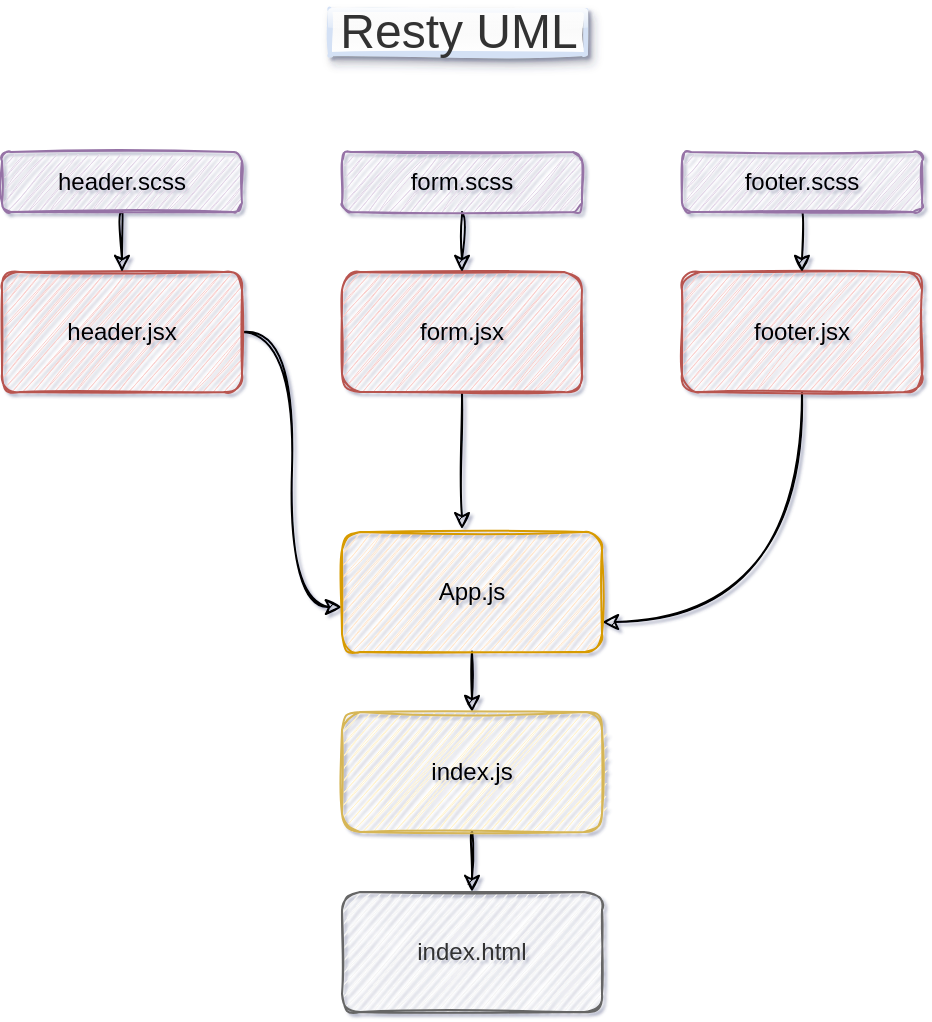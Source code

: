 <mxfile version="14.7.6" type="github">
  <diagram id="Vh3gzTRx76sYJ0MUS5VW" name="Page-1">
    <mxGraphModel dx="1038" dy="547" grid="0" gridSize="10" guides="1" tooltips="1" connect="1" arrows="1" fold="1" page="1" pageScale="1" pageWidth="827" pageHeight="1169" math="0" shadow="1">
      <root>
        <mxCell id="0" />
        <mxCell id="1" parent="0" />
        <mxCell id="6DVgpbjEEhV9NSC0daGQ-12" style="edgeStyle=orthogonalEdgeStyle;orthogonalLoop=1;jettySize=auto;html=1;entryX=0;entryY=0.625;entryDx=0;entryDy=0;entryPerimeter=0;curved=1;sketch=1;" edge="1" parent="1" source="6DVgpbjEEhV9NSC0daGQ-1" target="6DVgpbjEEhV9NSC0daGQ-11">
          <mxGeometry relative="1" as="geometry" />
        </mxCell>
        <mxCell id="6DVgpbjEEhV9NSC0daGQ-1" value="header.jsx" style="whiteSpace=wrap;html=1;fillColor=#f8cecc;strokeColor=#b85450;sketch=1;rounded=1;" vertex="1" parent="1">
          <mxGeometry x="160" y="166" width="120" height="60" as="geometry" />
        </mxCell>
        <mxCell id="6DVgpbjEEhV9NSC0daGQ-23" style="edgeStyle=orthogonalEdgeStyle;orthogonalLoop=1;jettySize=auto;html=1;exitX=0.5;exitY=1;exitDx=0;exitDy=0;curved=1;sketch=1;" edge="1" parent="1" source="6DVgpbjEEhV9NSC0daGQ-2">
          <mxGeometry relative="1" as="geometry">
            <mxPoint x="390" y="294.6" as="targetPoint" />
          </mxGeometry>
        </mxCell>
        <mxCell id="6DVgpbjEEhV9NSC0daGQ-2" value="form.jsx" style="whiteSpace=wrap;html=1;fillColor=#f8cecc;strokeColor=#b85450;sketch=1;rounded=1;" vertex="1" parent="1">
          <mxGeometry x="330" y="166" width="120" height="60" as="geometry" />
        </mxCell>
        <mxCell id="6DVgpbjEEhV9NSC0daGQ-22" style="edgeStyle=orthogonalEdgeStyle;orthogonalLoop=1;jettySize=auto;html=1;exitX=0.5;exitY=1;exitDx=0;exitDy=0;entryX=1;entryY=0.75;entryDx=0;entryDy=0;curved=1;sketch=1;" edge="1" parent="1" source="6DVgpbjEEhV9NSC0daGQ-3" target="6DVgpbjEEhV9NSC0daGQ-11">
          <mxGeometry relative="1" as="geometry" />
        </mxCell>
        <mxCell id="6DVgpbjEEhV9NSC0daGQ-3" value="footer.jsx" style="whiteSpace=wrap;html=1;fillColor=#f8cecc;strokeColor=#b85450;sketch=1;rounded=1;" vertex="1" parent="1">
          <mxGeometry x="500" y="166" width="120" height="60" as="geometry" />
        </mxCell>
        <mxCell id="6DVgpbjEEhV9NSC0daGQ-9" style="edgeStyle=orthogonalEdgeStyle;orthogonalLoop=1;jettySize=auto;html=1;exitX=0.5;exitY=1;exitDx=0;exitDy=0;entryX=0.5;entryY=0;entryDx=0;entryDy=0;curved=1;sketch=1;" edge="1" parent="1" source="6DVgpbjEEhV9NSC0daGQ-4" target="6DVgpbjEEhV9NSC0daGQ-3">
          <mxGeometry relative="1" as="geometry">
            <mxPoint x="560" y="156" as="targetPoint" />
          </mxGeometry>
        </mxCell>
        <mxCell id="6DVgpbjEEhV9NSC0daGQ-4" value="footer.scss" style="whiteSpace=wrap;html=1;fillColor=#e1d5e7;strokeColor=#9673a6;sketch=1;rounded=1;" vertex="1" parent="1">
          <mxGeometry x="500" y="106" width="120" height="30" as="geometry" />
        </mxCell>
        <mxCell id="6DVgpbjEEhV9NSC0daGQ-8" style="edgeStyle=orthogonalEdgeStyle;orthogonalLoop=1;jettySize=auto;html=1;exitX=0.5;exitY=1;exitDx=0;exitDy=0;entryX=0.5;entryY=0;entryDx=0;entryDy=0;entryPerimeter=0;curved=1;sketch=1;" edge="1" parent="1" source="6DVgpbjEEhV9NSC0daGQ-5" target="6DVgpbjEEhV9NSC0daGQ-2">
          <mxGeometry relative="1" as="geometry">
            <mxPoint x="390" y="156" as="targetPoint" />
          </mxGeometry>
        </mxCell>
        <mxCell id="6DVgpbjEEhV9NSC0daGQ-5" value="form.scss" style="whiteSpace=wrap;html=1;fillColor=#e1d5e7;strokeColor=#9673a6;sketch=1;rounded=1;" vertex="1" parent="1">
          <mxGeometry x="330" y="106" width="120" height="30" as="geometry" />
        </mxCell>
        <mxCell id="6DVgpbjEEhV9NSC0daGQ-7" style="edgeStyle=orthogonalEdgeStyle;orthogonalLoop=1;jettySize=auto;html=1;exitX=0.5;exitY=1;exitDx=0;exitDy=0;entryX=0.5;entryY=0;entryDx=0;entryDy=0;curved=1;sketch=1;" edge="1" parent="1" source="6DVgpbjEEhV9NSC0daGQ-6" target="6DVgpbjEEhV9NSC0daGQ-1">
          <mxGeometry relative="1" as="geometry" />
        </mxCell>
        <mxCell id="6DVgpbjEEhV9NSC0daGQ-6" value="header.scss" style="whiteSpace=wrap;html=1;fillColor=#e1d5e7;strokeColor=#9673a6;sketch=1;rounded=1;" vertex="1" parent="1">
          <mxGeometry x="160" y="106" width="120" height="30" as="geometry" />
        </mxCell>
        <mxCell id="6DVgpbjEEhV9NSC0daGQ-20" style="edgeStyle=orthogonalEdgeStyle;orthogonalLoop=1;jettySize=auto;html=1;exitX=0.5;exitY=1;exitDx=0;exitDy=0;entryX=0.5;entryY=0;entryDx=0;entryDy=0;curved=1;sketch=1;" edge="1" parent="1" source="6DVgpbjEEhV9NSC0daGQ-11" target="6DVgpbjEEhV9NSC0daGQ-16">
          <mxGeometry relative="1" as="geometry" />
        </mxCell>
        <mxCell id="6DVgpbjEEhV9NSC0daGQ-11" value="App.js" style="whiteSpace=wrap;html=1;fillColor=#ffe6cc;strokeColor=#d79b00;sketch=1;rounded=1;" vertex="1" parent="1">
          <mxGeometry x="330" y="296" width="130" height="60" as="geometry" />
        </mxCell>
        <mxCell id="6DVgpbjEEhV9NSC0daGQ-21" style="edgeStyle=orthogonalEdgeStyle;orthogonalLoop=1;jettySize=auto;html=1;exitX=0.5;exitY=1;exitDx=0;exitDy=0;entryX=0.5;entryY=0;entryDx=0;entryDy=0;curved=1;sketch=1;" edge="1" parent="1" source="6DVgpbjEEhV9NSC0daGQ-16" target="6DVgpbjEEhV9NSC0daGQ-18">
          <mxGeometry relative="1" as="geometry" />
        </mxCell>
        <mxCell id="6DVgpbjEEhV9NSC0daGQ-16" value="index.js" style="whiteSpace=wrap;html=1;fillColor=#fff2cc;strokeColor=#d6b656;sketch=1;rounded=1;" vertex="1" parent="1">
          <mxGeometry x="330" y="386" width="130" height="60" as="geometry" />
        </mxCell>
        <mxCell id="6DVgpbjEEhV9NSC0daGQ-18" value="index.html" style="whiteSpace=wrap;html=1;fillColor=#f5f5f5;strokeColor=#666666;fontColor=#333333;sketch=1;rounded=1;" vertex="1" parent="1">
          <mxGeometry x="330" y="476" width="130" height="60" as="geometry" />
        </mxCell>
        <mxCell id="6DVgpbjEEhV9NSC0daGQ-24" value="&lt;font style=&quot;font-size: 24px&quot;&gt;Resty UML&lt;/font&gt;" style="text;html=1;align=center;verticalAlign=middle;resizable=0;points=[];autosize=1;strokeWidth=2;fillColor=#f5f5f5;fontColor=#333333;gradientColor=#ffffff;strokeColor=#D4E1F5;rounded=1;glass=1;shadow=1;sketch=1;arcSize=0;" vertex="1" parent="1">
          <mxGeometry x="324" y="35" width="128" height="22" as="geometry" />
        </mxCell>
      </root>
    </mxGraphModel>
  </diagram>
</mxfile>
